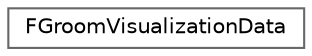 digraph "Graphical Class Hierarchy"
{
 // INTERACTIVE_SVG=YES
 // LATEX_PDF_SIZE
  bgcolor="transparent";
  edge [fontname=Helvetica,fontsize=10,labelfontname=Helvetica,labelfontsize=10];
  node [fontname=Helvetica,fontsize=10,shape=box,height=0.2,width=0.4];
  rankdir="LR";
  Node0 [id="Node000000",label="FGroomVisualizationData",height=0.2,width=0.4,color="grey40", fillcolor="white", style="filled",URL="$d8/d47/classFGroomVisualizationData.html",tooltip=" "];
}
